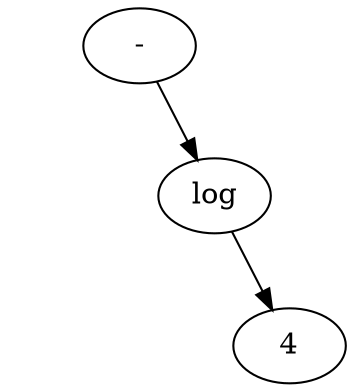 digraph {
    rankdir=TB;

    a [label="-"]
    b0 [style=invis]
    b [label="log"]
    c0 [style=invis]
    c [label="4"]

    a -> b0 [style=invis];
    a -> b;

    b -> c0 [style=invis];
    b -> c;
}
